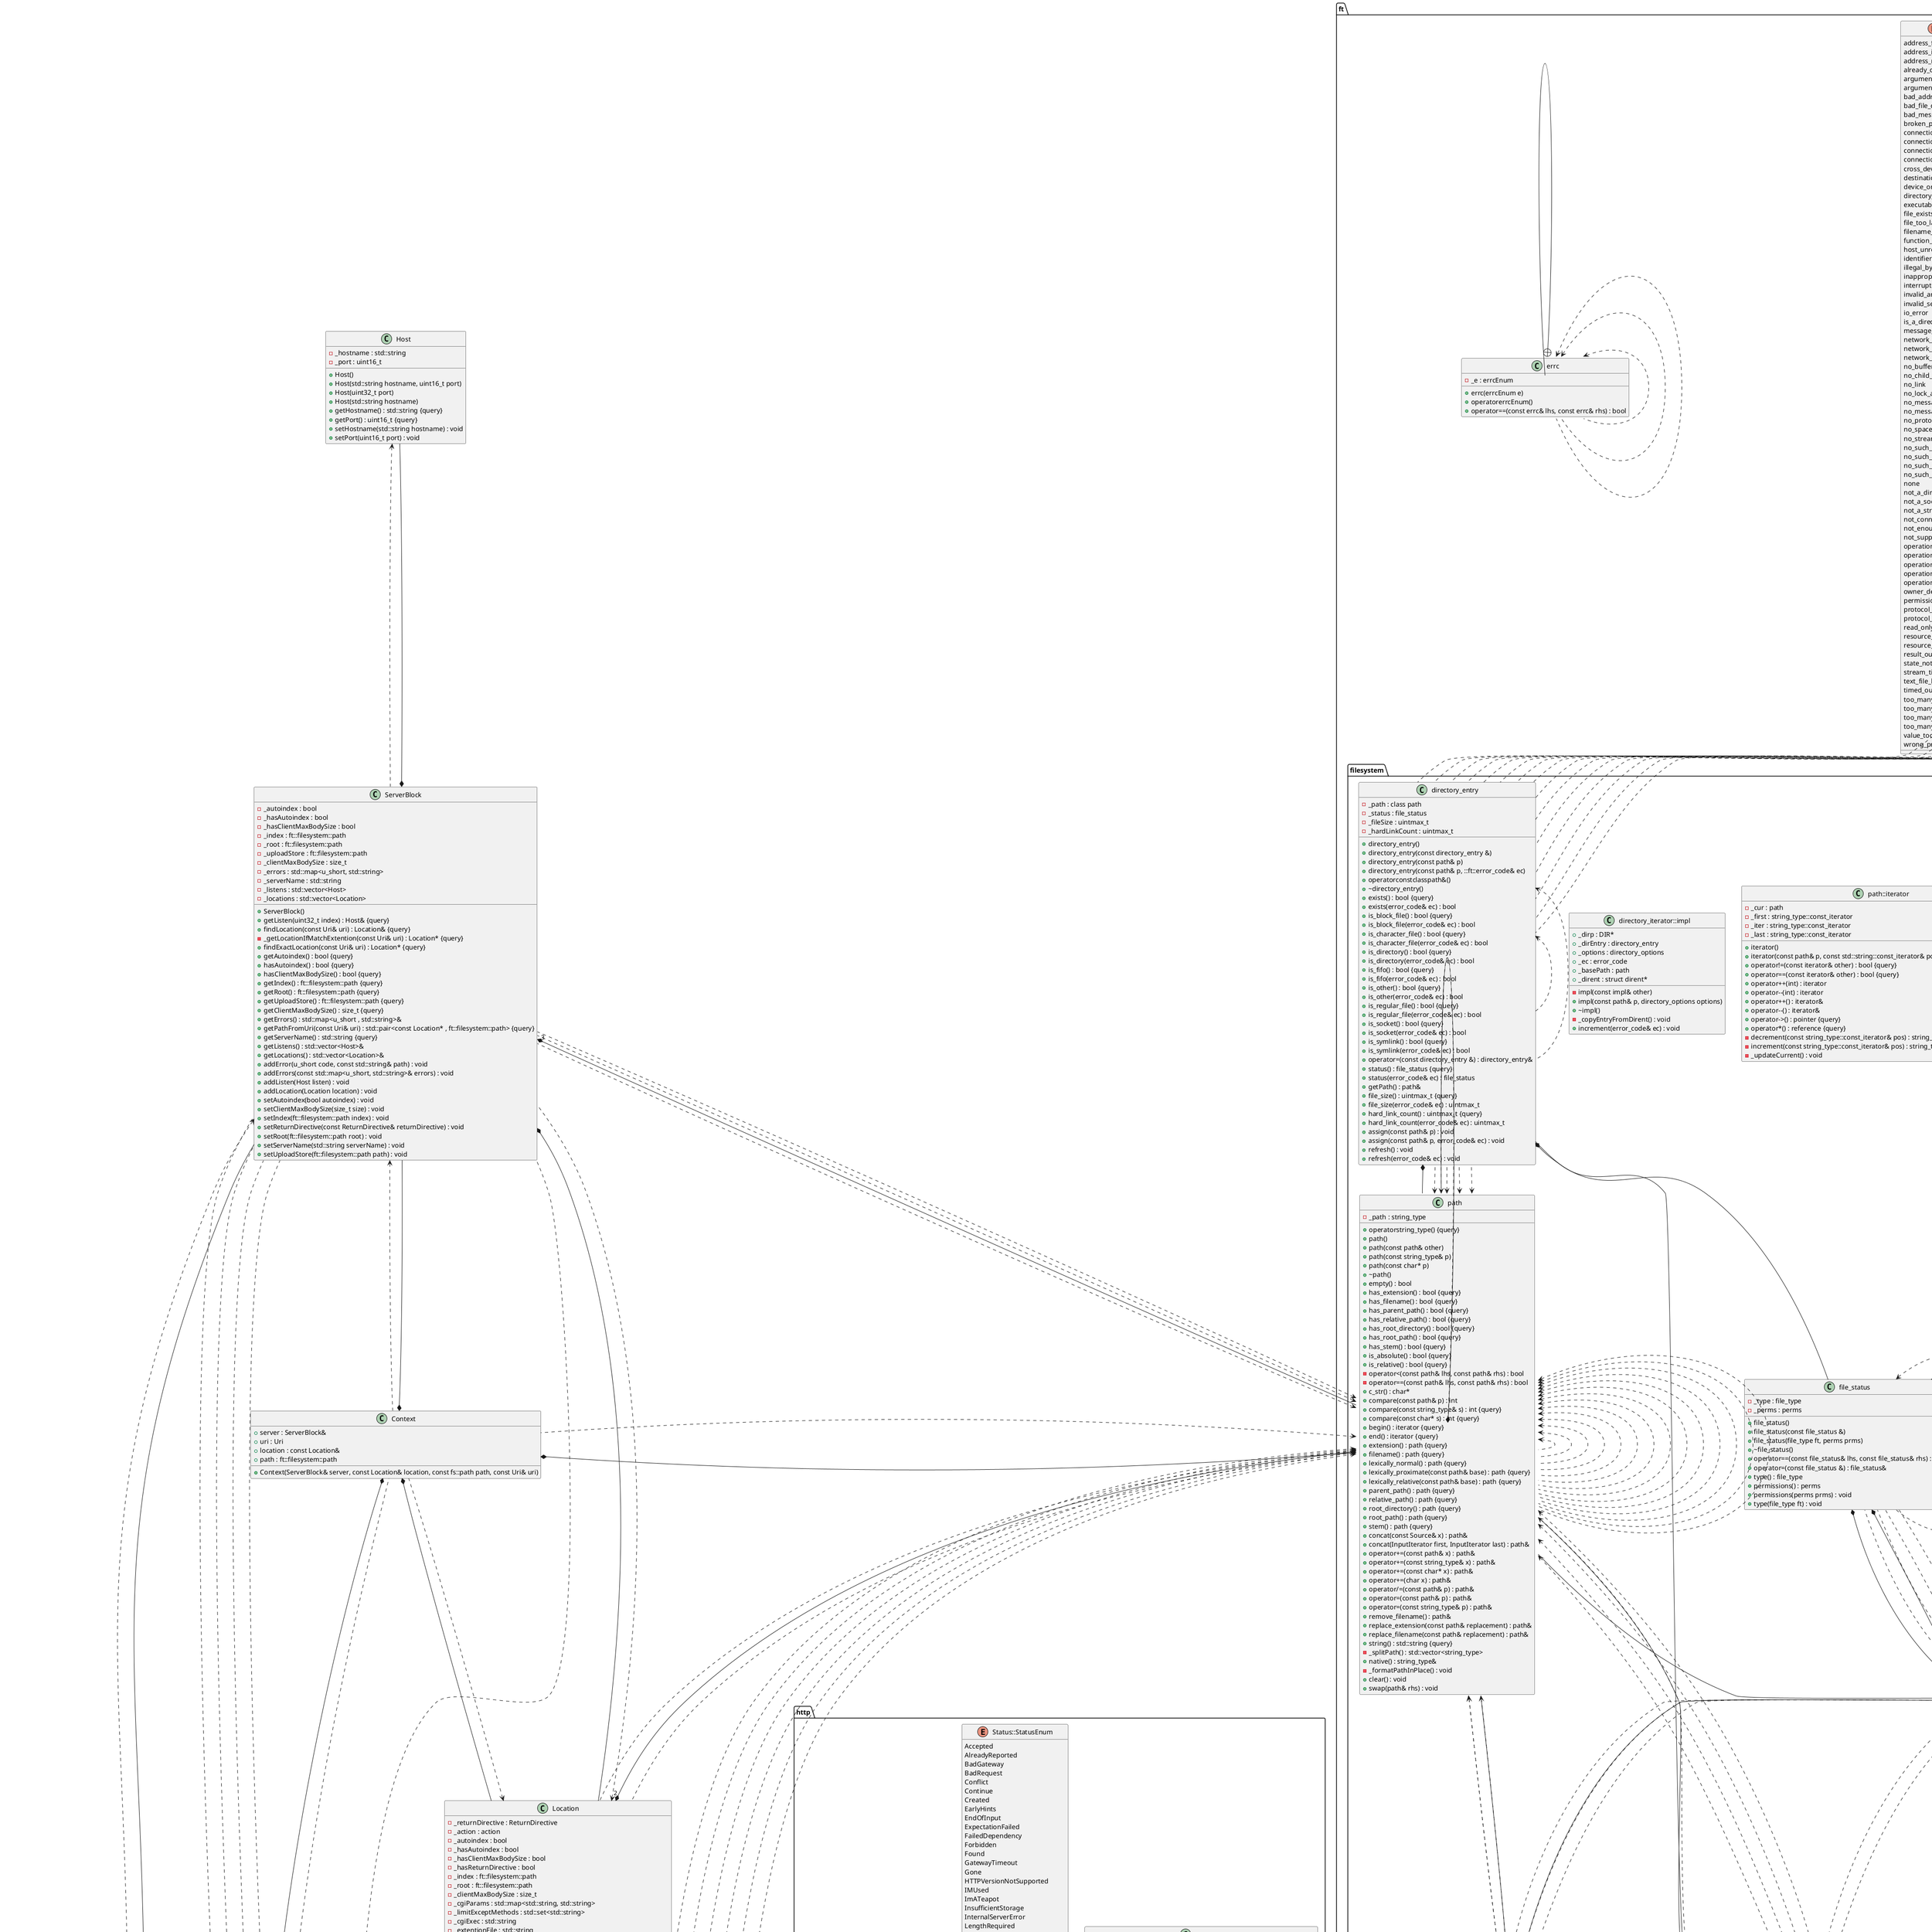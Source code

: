 @startuml





/' Objects '/

class Host {
	+Host()
	+Host(std::string hostname, uint16_t port)
	+Host(uint32_t port)
	+Host(std::string hostname)
	-_hostname : std::string
	+getHostname() : std::string {query}
	-_port : uint16_t
	+getPort() : uint16_t {query}
	+setHostname(std::string hostname) : void
	+setPort(uint16_t port) : void
}


class Location {
	+Location()
	-_returnDirective : ReturnDirective
	+getReturnDirective() : ReturnDirective& {query}
	-_action : action
	+getAction() : action {query}
	-_autoindex : bool
	-_hasAutoindex : bool
	-_hasClientMaxBodySize : bool
	-_hasReturnDirective : bool
	+getAutoindex() : bool {query}
	+hasAutoindex() : bool {query}
	+hasClientMaxBodySize() : bool {query}
	+hasLimitExceptMethod(const std::string& method) : bool {query}
	+hasReturnDirective() : bool {query}
	+isMatchExtentionFile() : bool {query}
	-_index : ft::filesystem::path
	-_root : ft::filesystem::path
	+getIndex() : ft::filesystem::path {query}
	+getRoot() : ft::filesystem::path {query}
	-_clientMaxBodySize : size_t
	+getClientMaxBodySize() : size_t {query}
	+getCgiParams() : std::map<std::string , std::string>&
	-_cgiParams : std::map<std::string, std::string>
	-_limitExceptMethods : std::set<std::string>
	+getLimitExceptMethods() : std::set<std::string>&
	-_cgiExec : std::string
	-_extentionFile : std::string
	-_uri : std::string
	+getCgiExec() : std::string {query}
	+getCgiParam(std::string param) : std::string
	+getExtentionFile() : std::string {query}
	+getUri() : std::string {query}
	-_setAction(action) : void
	+addCgiParam(const std::string& name, const std::string& value) : void
	+addCgiParam(const std::pair<std::string, std::string> pair) : void
	+addLimitExceptMethod(const std::string& method) : void
	+addLimitExceptMethods(const std::set<std::string>& l) : void
	+setAutoindex(bool autoindex) : void
	+setCgiExec(const std::string& exec) : void
	+setClientMaxBodySize(size_t size) : void
	+setExtentionFile(std::string ext) : void
	+setIndex(ft::filesystem::path index) : void
	+setReturnDirective(const ReturnDirective& returnDirective) : void
	+setRoot(ft::filesystem::path root) : void
	+setUri(std::string uri) : void
}


class ReturnDirective {
	+ReturnDirective()
	-_uri : Uri
	+getUri() : Uri& {query}
	+hasCode() : bool {query}
	+hasText() : bool {query}
	+hasUri() : bool {query}
	-_text : std::string
	+getText() : std::string& {query}
	-_code : u_short
	+getCode() : u_short {query}
	+setCode(u_short code) : void
	+setText(const std::string& text) : void
	+setUri(const std::string& uri) : void
}


class ServerBlock {
	+ServerBlock()
	+getListen(uint32_t index) : Host& {query}
	+findLocation(const Uri& uri) : Location& {query}
	-_getLocationIfMatchExtention(const Uri& uri) : Location* {query}
	+findExactLocation(const Uri& uri) : Location* {query}
	-_autoindex : bool
	-_hasAutoindex : bool
	-_hasClientMaxBodySize : bool
	+getAutoindex() : bool {query}
	+hasAutoindex() : bool {query}
	+hasClientMaxBodySize() : bool {query}
	-_index : ft::filesystem::path
	-_root : ft::filesystem::path
	-_uploadStore : ft::filesystem::path
	+getIndex() : ft::filesystem::path {query}
	+getRoot() : ft::filesystem::path {query}
	+getUploadStore() : ft::filesystem::path {query}
	-_clientMaxBodySize : size_t
	+getClientMaxBodySize() : size_t {query}
	+getErrors() : std::map<u_short , std::string>&
	-_errors : std::map<u_short, std::string>
	+getPathFromUri(const Uri& uri) : std::pair<const Location* , ft::filesystem::path> {query}
	-_serverName : std::string
	+getServerName() : std::string {query}
	-_listens : std::vector<Host>
	+getListens() : std::vector<Host>&
	-_locations : std::vector<Location>
	+getLocations() : std::vector<Location>&
	+addError(u_short code, const std::string& path) : void
	+addErrors(const std::map<u_short, std::string>& errors) : void
	+addListen(Host listen) : void
	+addLocation(Location location) : void
	+setAutoindex(bool autoindex) : void
	+setClientMaxBodySize(size_t size) : void
	+setIndex(ft::filesystem::path index) : void
	+setReturnDirective(const ReturnDirective& returnDirective) : void
	+setRoot(ft::filesystem::path root) : void
	+setServerName(std::string serverName) : void
	+setUploadStore(ft::filesystem::path path) : void
}


class ServerConfig {
	-ServerConfig(const ft::filesystem::path& filepath, const ft::filesystem::path& mimePath)
	-ServerConfig(ServerConfig &)
	-_parseHost(config::ScannerConfig& scanner) : Host
	-_parseListen(config::ScannerConfig& scanner) : Host
	-_parseListenValue(const config::Token& host) : Host
	-_parseLocation(config::ScannerConfig& scanner, config::Token locationToken) : Location
	+findLocation(const Uri& uri) : Location&
	-_parseReturn(config::ScannerConfig& scanner) : ReturnDirective
	-_parseServer(config::ScannerConfig& scanner, config::Token serverToken) : ServerBlock
	+findServer(const Uri& uri) : ServerBlock&
	+getServer(uint32_t index) : ServerBlock&
	+{static} getInstance(const ft::filesystem::path& filepath, const ft::filesystem::path& mimePath) : ServerConfig&
	+{static} getInstance() : ServerConfig&
	-operator=(const ServerConfig &) : ServerConfig&
	-_parseAutoindex(config::ScannerConfig& scanner) : bool
	-_configFilePath : ft::filesystem::path
	-_parseIndex(config::ScannerConfig& scanner) : ft::filesystem::path
	-_parseRoot(config::ScannerConfig& scanner) : ft::filesystem::path
	-_parseUploadStore(config::ScannerConfig& scanner) : ft::filesystem::path
	+getConfigFilePath() : ft::filesystem::path {query}
	+getPathFromUri(const Uri& uri) : ft::filesystem::path
	-_parseClientMaxBodySize(config::ScannerConfig& scanner) : size_t
	-{static} _singleton : static ServerConfig*
	-_parseMimeFile(const ft::filesystem::path& path) : std::map<std::string , std::string>
	-_mime : std::map<std::string, std::string>
	-_parseErrorPage(config::ScannerConfig& scanner) : std::map<u_short , std::string>
	-_parseCgiParam(config::ScannerConfig& scanner) : std::pair<std::string , std::string>
	-_parseLimitExceptMethods(config::ScannerConfig& scanner) : std::set<std::string>
	-_parseCgiExec(config::ScannerConfig& scanner) : std::string
	-_parseServerName(config::ScannerConfig& scanner) : std::string
	+getMime(const std::string& extension) : std::string
	-_servers : std::vector<ServerBlock>
	+getServers() : std::vector<ServerBlock>& {query}
	+getPorts() : std::vector<uint32_t>
	+{static} __delete_singleton_instance() : void
	-_checkNoDupplicatePortListen(ServerBlock& server, config::Token tokenListen) : void
	-_parse(std::istream &) : void
	-_postCheckAtLeastOneServerIsDefined() : void
	-_postParser() : void
	-_postParserSetAutoindexInChilds() : void
	-_postParserSetClientMaxBodySizeInChilds() : void
	-_postParserSetDefaultServerLocation() : void
	-_postParserSetLimitExcept() : void
	-_skipSemiColonNewLine(config::ScannerConfig& scanner) : void
	-_throw_SyntaxError(config::Token t, const std::string& error_str, const ft::filesystem::path& file) : void
}


class SyntaxError {
	+SyntaxError()
	+SyntaxError(const char* message)
	+SyntaxError(const std::string& message)
	+~SyntaxError()
	+what() : char*
	#_message : std::string
}


class Uri {
	+Uri()
	+Uri(const std::string& uri)
	+Uri(const char* uri)
	+Uri(const std::string& scheme, const std::string& pathEtc)
	+Uri(const std::string& scheme, const std::string& authority, const std::string& pathEtc)
	+Uri(const std::string& scheme, const std::string& authority, const std::string& path, const std::string& query)
	+Uri(const std::string& scheme, const std::string& authority, const std::string& path, const std::string& query, const std::string& fragment)
	+Uri(const Uri &)
	+~Uri()
	+operator=(const Uri &) : Uri&
	+empty() : bool {query}
	+isRelative() : bool {query}
	+isWellKnownPort() : bool {query}
	-operator==(const Uri& lhs, const Uri& rhs) : bool
	+getPath() : ft::filesystem::path {query}
	-_fragment : std::string
	-_host : std::string
	-_path : std::string
	-_query : std::string
	-_scheme : std::string
	-_userInfo : std::string
	+decode(std::string s) : std::string {query}
	+getAuthority() : std::string {query}
	+getFragment() : std::string
	+getHost() : std::string {query}
	+getPathAndQuery() : std::string {query}
	+getPathEtc() : std::string {query}
	+getQuery() : std::string {query}
	+getRawQuery() : std::string
	+getScheme() : std::string
	+getUserInfo() : std::string
	+toString() : std::string {query}
	-_port : u_short
	+getPort() : u_short {query}
	+getSpecifiedPort() : u_short
	+getWellKnownPort() : u_short {query}
	-_parseAuthority(std::string::const_iterator& it, const std::string::const_iterator& end) : void
	-_parseHostAndPort(std::string::const_iterator& it, const std::string::const_iterator& end) : void
	-_parsePathEtc(std::string::const_iterator& it, const std::string::const_iterator& end) : void
	-_parseUri(const std::string& uri) : void
	+clear() : void
	+setAuthority(const std::string &) : void
	+setFragment(const std::string &) : void
	+setHost(const std::string &) : void
	+setPath(const std::string &) : void
	+setPathEtc(const std::string &) : void
	+setPort(u_short) : void
	+setQuery(const std::string &) : void
	+setRawQuery(const std::string &) : void
	+setScheme(const std::string &) : void
	+setSpecifiedPort(u_short) : void
	+setUserInfo(const std::string &) : void
}


enum action::actionEnum {
	cgi
	none
	returnDirective
}


class Context {
	+Context(ServerBlock& server, const Location& location, const fs::path path, const Uri& uri)
	+server : ServerBlock&
	+uri : Uri
	+location : const Location&
	+path : ft::filesystem::path
}


class action {
	+action(actionEnum e)
	-_e : actionEnum
	+operator!=(const action& lhs, const action& rhs) : bool
	+operator==(const action& lhs, const action& rhs) : bool
}


namespace html {
	class Builder {
		+Builder(const std::string& rootName)
		+Builder(const std::string& rootName, const std::string& rootContent)
		+operatorElement()
		+addAttribute(const std::string& name, const std::string& value) : Builder*
		+addAttribute(const Attribute& attribute) : Builder*
		+addChild(const std::string& name, const std::string& content) : Builder*
		+addChild(const Element& elem) : Builder*
		+addChild(const Builder* b) : Builder*
		+addChild(std::string name, Element child) : Builder*
		-_root : Element
		+str() : std::string
	}

	class Element {
		-Element()
		-Element(const std::string& name, const std::string& content)
		-Element(const std::string& name, const Element& child)
		-_attributesToString() : std::string
		-_content : std::string
		-_name : std::string
		+str(size_t depth) : std::string
		-_attributes : std::vector<Attribute>
		-_children : std::vector<Element>
	}

	class Attribute {
		+Attribute(const std::string& name, const std::string& value)
		+name : std::string
		+value : std::string
	}
}


namespace web {
	class Device {
		+Device()
		+~Device()
		-_socket : Socket
		+getSocket() : Socket&
		+bindSocket() : bool
		+listenSocket() : bool
		+setNonBlocking() : bool
		+setReusableAddr() : bool
		-_inputBuffer : buffer_type
		-_outputBuffer : buffer_type
		+getInputBuffer() : buffer_type&
		+getOutputBuffer() : buffer_type&
		-_port : port_type
		+getPort() : port_type
		-_requests : requests_queue_type
		+getRequestsQueue() : requests_queue_type&
		-_responses : responses_queue_type
		+getResponsesQueue() : responses_queue_type&
		+closeSocket() : void
		+setPort(port_type port) : void
	}

	class Server {
		-Server(const Server& ref)
		+Server()
		+~Server()
		-_isServerIndex(int deviceIndex) : bool
		+setup() : bool
		-_firstClientIndex : int
		-_nfds : int
		-_devices : std::vector<Device>
		-_fds : struct pollfd
		-_buildRequests(int deviceIndex) : void
		-_buildResponses(int deviceIndex) : void
		-_connectClients(int servrIndex) : void
		-_disconnectDevice(int deviceIndex) : void
		-_getRequests(int deviceIndex) : void
		-_log(int fd, std::string description) : void
		-_sendResponses(int deviceIndex) : void
		+routine() : void
		+stop(int status) : void
	}

	class Socket {
		+Socket()
		+~Socket()
		-_addrLen : addrLen_type
		+getAddrLen() : addrLen_type {query}
		-_addr : addr_type
		+getAddr() : addr_type {query}
		+setFd(int domain, int type) : bool
		-_fd : fd_type
		+getFd() : fd_type {query}
		+getIp() : std::string
		+setAddr(int domain, int interface, int port) : void
		+setAddr(const addr_type& addr) : void
		+setFd(fd_type fd) : void
	}
}


namespace http {
	class Message {
		+Message()
		+~Message()
		+empty() : bool {query}
		#_content : content_type
		+getContent() : content_type&
		#_headers : headers_type
		+getHeaders() : headers_type&
		+getContentLength() : size_t
		#_version : std::string
		+getHeader(std::string name) : std::string
		+getVersion() : std::string
		+clear() : void
		+delHeader(std::string name) : void
		+setContent(const content_type& content) : void
		+setContent(const content_type& content, std::string contentType) : void
		+setHeader(std::string key, std::string val) : void
		+setVersion(const std::string& version) : void
	}

	class Request {
		+Request()
		+~Request()
		-_uri : Uri
		+getUri() : Uri&
		+empty() : bool {query}
		-_method : std::string
		+getMethod() : std::string
		+clear() : void
		+setMethod(std::string method) : void
		+setUri(const Uri& uri) : void
	}

	class Response {
		+Response()
		+~Response()
		-_status : Status
		+getStatus() : Status&
		+empty() : bool {query}
		+clear() : void
		+setStatus(Status e) : void
	}

	enum Status::StatusEnum {
		Accepted
		AlreadyReported
		BadGateway
		BadRequest
		Conflict
		Continue
		Created
		EarlyHints
		EndOfInput
		ExpectationFailed
		FailedDependency
		Forbidden
		Found
		GatewayTimeout
		Gone
		HTTPVersionNotSupported
		IMUsed
		ImATeapot
		InsufficientStorage
		InternalServerError
		LengthRequired
		Locked
		LoopDetected
		MethodNotAllowed
		MovedPermanently
		MultiStatus
		MultipleChoices
		NetworkAuthenticationRequired
		NoContent
		NonAuthoritativeInformation
		None
		NotAcceptable
		NotExtended
		NotFound
		NotImplemented
		NotModified
		OK
		PartialContent
		PayloadTooLarge
		PaymentRequired
		PermanentRedirect
		PreconditionFailed
		PreconditionRequired
		Processing
		ProxyAuthenticationRequired
		RangeNotSatisfiable
		RequestHeaderFieldsTooLarge
		RequestTimeout
		ResetContent
		SeeOther
		ServiceUnavailable
		SwitchingProtocols
		TemporaryRedirect
		TooManyRequests
		URITooLong
		Unauthorized
		UnavailableForLegalReasons
		UnprocessableEntity
		UnsupportedMediaType
		UpgradeRequired
		UseProxy
		VariantAlsoNegotiates
	}

	class Status {
		+Status()
		+Status(StatusEnum e)
		+Status(unsigned int e)
		+~Status()
		-_e : StatusEnum
		+operator!=(const Status& lhs, const Status& rhs) : bool
		+operator<(const Status& lhs, const Status& rhs) : bool
		+operator<=(const Status& lhs, const Status& rhs) : bool
		+operator==(const Status& lhs, const Status& rhs) : bool
		+operator>(const Status& lhs, const Status& rhs) : bool
		+operator>=(const Status& lhs, const Status& rhs) : bool
		+getValue() : int {query}
		+getDefinition() : std::string {query}
		+setValue(StatusEnum e) : void
		+setValue(int e) : void
	}

	class multipart_part {
		+len : size_t
		+headers : std::map<std::string, std::string>
		+getFilename() : std::string {query}
		+content : unsigned char*
	}
}


namespace config {
	class ScannerConfig {
		+ScannerConfig(std::istream& inputStream)
		+~ScannerConfig()
		-_makeToken(TokenKind kind, std::string value) : Token
		-_makeToken(TokenKind kind, std::string value, int column, int line) : Token
		+getToken(bool skipNL) : Token
		-_charIsString(char c) : bool
		-_scan : ft::scanner::ScannerStream
	}

	enum TokenKind::TokenKindEnum {
		kColon
		kComma
		kComment
		kEndOfInput
		kError
		kInteger
		kLeftBrace
		kNewLine
		kRightBrace
		kSemiColon
		kString
	}

	class Token {
		+Token()
		+kind : TokenKind
		+column : int
		+line : int
		+value : std::string
	}

	class TokenKind {
		+TokenKind(TokenKindEnum e)
		+TokenKind(unsigned int e)
		-_e : TokenKindEnum
		+operator!=(const TokenKind& lhs, const TokenKind& rhs) : bool
		+operator==(const TokenKind& lhs, const TokenKind& rhs) : bool
		+getValue() : int {query}
	}
}


namespace parser {
	namespace http {
		class ScannerMessage {
			-ScannerMessage()
			+ScannerMessage(std::vector<unsigned char>& buffer)
			+~ScannerMessage()
			-_makeToken(TokenKind kind, std::string value) : Token
			+getToken(bool skipLWS) : Token
			-_charIsString(char c) : bool
			-_scan : ft::scanner::ScannerBuffer
			+remainCharCount() : size_t
			+getChar() : unsigned char
			+eraseBeforeCurrentIndex() : void
		}

		enum TokenKind::TokenKindEnum {
			kCarriage
			kColon
			kComma
			kEndOfInput
			kError
			kLWS
			kLeftBrace
			kNewLine
			kRightBrace
			kString
		}

		class Token {
			+Token()
			+kind : TokenKind
			+value : std::string
		}

		class TokenKind {
			+TokenKind(TokenKindEnum e)
			+TokenKind(unsigned int e)
			-_e : TokenKindEnum
			+operator!=(const TokenKind& lhs, const TokenKind& rhs) : bool
			+operator==(const TokenKind& lhs, const TokenKind& rhs) : bool
			+getValue() : int {query}
		}
	}
}


namespace ft {
	class error_code {
		+error_code()
		+error_code(int errc)
		+operatorbool()
		+operator=(int e) : error_code&
		-_val : int
		+value() : int
		+message() : std::string {query}
		+assign(int val) : void
		+clear() : void
	}

	class shared_ptr <template<class T>> {
		+shared_ptr()
		+shared_ptr(T* pointer)
		+shared_ptr(const shared_ptr& other)
		+~shared_ptr()
		+operator*() : T& {query}
		-_ptr : T*
		+get() : T* {query}
		+operator->() : T* {query}
		+operator=(const shared_ptr& other) : shared_ptr&
		+getReferenceCount() : size_t {query}
		-_refCount : size_t*
		-_clear() : void
	}

	enum errc::errcEnum {
		address_family_not_supported
		address_in_use
		address_not_available
		already_connected
		argument_list_too_long
		argument_out_of_domain
		bad_address
		bad_file_descriptor
		bad_message
		broken_pipe
		connection_aborted
		connection_already_in_progress
		connection_refused
		connection_reset
		cross_device_link
		destination_address_required
		device_or_resource_busy
		directory_not_empty
		executable_format_error
		file_exists
		file_too_large
		filename_too_long
		function_not_supported
		host_unreachable
		identifier_removed
		illegal_byte_sequence
		inappropriate_io_control_operation
		interrupted
		invalid_argument
		invalid_seek
		io_error
		is_a_directory
		message_size
		network_down
		network_reset
		network_unreachable
		no_buffer_space
		no_child_process
		no_link
		no_lock_available
		no_message
		no_message_available
		no_protocol_option
		no_space_on_device
		no_stream_resources
		no_such_device
		no_such_device_or_address
		no_such_file_or_directory
		no_such_process
		none
		not_a_directory
		not_a_socket
		not_a_stream
		not_connected
		not_enough_memory
		not_supported
		operation_canceled
		operation_in_progress
		operation_not_permitted
		operation_not_supported
		operation_would_block
		owner_dead
		permission_denied
		protocol_error
		protocol_not_supported
		read_only_file_system
		resource_deadlock_would_occur
		resource_unavailable_try_again
		result_out_of_range
		state_not_recoverable
		stream_timeout
		text_file_busy
		timed_out
		too_many_files_open
		too_many_files_open_in_system
		too_many_links
		too_many_symbolic_link_levels
		value_too_large
		wrong_protocol_type
	}

	class errc {
		+errc(errcEnum e)
		+operatorerrcEnum()
		+operator==(const errc& lhs, const errc& rhs) : bool
		-_e : errcEnum
	}

	namespace scanner {
		class ScannerBuffer {
			-ScannerBuffer()
			+ScannerBuffer(std::vector<unsigned char>& buffer)
			+~ScannerBuffer()
			-_idx : size_t
			+remainCharCount() : size_t
			+toString() : std::string
			-_buffer : std::vector<unsigned char>&
			-_c : unsigned char
			+get() : unsigned char
			+eraseBeforeCurrentIndex() : void
			+unget() : void
		}

		class ScannerStream {
			-ScannerStream()
			+ScannerStream(std::istream& inputStream)
			+~ScannerStream()
			-_c : char
			+get() : char
			-_column : int
			-_lastColumn : int
			-_line : int
			+getColumn() : int
			+getLine() : int
			-_inStream : std::istream&
			-moveBackward(char charToPutBack) : void
			-moveForward() : void
			+putback(char c) : void
		}
	}

	namespace filesystem {
		class directory_entry {
			+directory_entry()
			+directory_entry(const directory_entry &)
			+directory_entry(const path& p)
			+directory_entry(const path& p, ::ft::error_code& ec)
			+operatorconstclasspath&()
			+~directory_entry()
			+exists() : bool {query}
			+exists(error_code& ec) : bool
			+is_block_file() : bool {query}
			+is_block_file(error_code& ec) : bool
			+is_character_file() : bool {query}
			+is_character_file(error_code& ec) : bool
			+is_directory() : bool {query}
			+is_directory(error_code& ec) : bool
			+is_fifo() : bool {query}
			+is_fifo(error_code& ec) : bool
			+is_other() : bool {query}
			+is_other(error_code& ec) : bool
			+is_regular_file() : bool {query}
			+is_regular_file(error_code& ec) : bool
			+is_socket() : bool {query}
			+is_socket(error_code& ec) : bool
			+is_symlink() : bool {query}
			+is_symlink(error_code& ec) : bool
			-_path : class path
			+operator=(const directory_entry &) : directory_entry&
			-_status : file_status
			+status() : file_status {query}
			+status(error_code& ec) : file_status
			+getPath() : path&
			-_fileSize : uintmax_t
			-_hardLinkCount : uintmax_t
			+file_size() : uintmax_t {query}
			+file_size(error_code& ec) : uintmax_t
			+hard_link_count() : uintmax_t {query}
			+hard_link_count(error_code& ec) : uintmax_t
			+assign(const path& p) : void
			+assign(const path& p, error_code& ec) : void
			+refresh() : void
			+refresh(error_code& ec) : void
		}

		class directory_iterator {
			+directory_iterator()
			+directory_iterator(const path& p)
			+directory_iterator(const path& p, directory_options options)
			+directory_iterator(const path& p, error_code& ec)
			+directory_iterator(const path& p, directory_options options, error_code& ec)
			+directory_iterator(const directory_iterator& other)
			+~directory_iterator()
			+operator!=(const directory_iterator& other) : bool {query}
			+operator==(const directory_iterator& other) : bool {query}
			+operator*() : directory_entry& {query}
			+operator->() : directory_entry* {query}
			+operator++() : directory_iterator&
			+operator=(const directory_iterator& other) : directory_iterator&
			-_impl : shared_ptr<impl>
		}

		class directory_iterator::impl {
			-impl(const impl& other)
			+impl(const path& p, directory_options options)
			+~impl()
			+_dirp : DIR*
			+_dirEntry : directory_entry
			+_options : directory_options
			+_ec : error_code
			+_basePath : path
			+_dirent : struct dirent*
			-_copyEntryFromDirent() : void
			+increment(error_code& ec) : void
		}

		class file_status {
			+file_status()
			+file_status(const file_status &)
			+file_status(file_type ft, perms prms)
			+~file_status()
			+operator==(const file_status& lhs, const file_status& rhs) : bool
			+operator=(const file_status &) : file_status&
			-_type : file_type
			+type() : file_type
			-_perms : perms
			+permissions() : perms
			+permissions(perms prms) : void
			+type(file_type ft) : void
		}

		class filesystem_error {
			+filesystem_error(const std::string& what_arg, ft::error_code ec)
			+filesystem_error(const std::string& what_arg, const path& p1, ft::error_code ec)
			+filesystem_error(const std::string& what_arg, const path& p1, const path& p2, ft::error_code ec)
			+filesystem_error(const filesystem_error& other)
			+~filesystem_error()
			+what() : char*
			-_code : ft::error_code
			+code() : ft::error_code&
			-_path1 : path
			-_path2 : path
			+path1() : path&
			+path2() : path&
		}

		class path {
			+operatorstring_type() {query}
			+path()
			+path(const path& other)
			+path(const string_type& p)
			+path(const char* p)
			+~path()
			+empty() : bool
			+has_extension() : bool {query}
			+has_filename() : bool {query}
			+has_parent_path() : bool {query}
			+has_relative_path() : bool {query}
			+has_root_directory() : bool {query}
			+has_root_path() : bool {query}
			+has_stem() : bool {query}
			+is_absolute() : bool {query}
			+is_relative() : bool {query}
			-operator<(const path& lhs, const path& rhs) : bool
			-operator==(const path& lhs, const path& rhs) : bool
			+c_str() : char*
			+compare(const path& p) : int
			+compare(const string_type& s) : int {query}
			+compare(const char* s) : int {query}
			+begin() : iterator {query}
			+end() : iterator {query}
			+extension() : path {query}
			+filename() : path {query}
			+lexically_normal() : path {query}
			+lexically_proximate(const path& base) : path {query}
			+lexically_relative(const path& base) : path {query}
			+parent_path() : path {query}
			+relative_path() : path {query}
			+root_directory() : path {query}
			+root_path() : path {query}
			+stem() : path {query}
			+concat(const Source& x) : path&
			+concat(InputIterator first, InputIterator last) : path&
			+operator+=(const path& x) : path&
			+operator+=(const string_type& x) : path&
			+operator+=(const char* x) : path&
			+operator+=(char x) : path&
			+operator/=(const path& p) : path&
			+operator=(const path& p) : path&
			+operator=(const string_type& p) : path&
			+remove_filename() : path&
			+replace_extension(const path& replacement) : path&
			+replace_filename(const path& replacement) : path&
			+string() : std::string {query}
			-_splitPath() : std::vector<string_type>
			-_path : string_type
			+native() : string_type&
			-_formatPathInPlace() : void
			+clear() : void
			+swap(path& rhs) : void
		}

		class path::iterator {
			+iterator()
			+iterator(const path& p, const std::string::const_iterator& pos)
			+operator!=(const iterator& other) : bool {query}
			+operator==(const iterator& other) : bool {query}
			+operator++(int) : iterator
			+operator--(int) : iterator
			+operator++() : iterator&
			+operator--() : iterator&
			-_cur : path
			+operator->() : pointer {query}
			+operator*() : reference {query}
			-_first : string_type::const_iterator
			-_iter : string_type::const_iterator
			-_last : string_type::const_iterator
			-decrement(const string_type::const_iterator& pos) : string_type::const_iterator {query}
			-increment(const string_type::const_iterator& pos) : string_type::const_iterator {query}
			-_updateCurrent() : void
		}

		enum directory_options::directory_optionsEnum {
			follow_directory_symlink
			none
			skip_permission_denied
		}

		enum file_type::file_typeEnum {
			block
			character
			directory
			fifo
			none
			not_found
			regular
			socket
			symlink
			unknown
		}

		enum perms::permsEnum {
			all
			group_all
			group_exec
			group_read
			group_write
			mask
			none
			others_all
			others_exec
			others_read
			others_write
			owner_all
			owner_exec
			owner_read
			owner_write
			set_gid
			set_uid
			sticky_bit
			unknown
		}

		class directory_options {
			+directory_options(directory_optionsEnum e)
			+directory_options(unsigned int e)
			+operator!=(const directory_options& lhs, const directory_options& rhs) : bool
			+operator==(const directory_options& lhs, const directory_options& rhs) : bool
			+operator&(directory_options x, directory_options y) : directory_options
			+operator^(directory_options x, directory_options y) : directory_options
			+operator|(directory_options x, directory_options y) : directory_options
			+operator~(directory_options x) : directory_options
			-_e : directory_optionsEnum
		}

		class file_type {
			+file_type(file_typeEnum e)
			+operator!=(const file_type& lhs, const file_type& rhs) : bool
			+operator==(const file_type& lhs, const file_type& rhs) : bool
			-_e : file_typeEnum
		}

		class perms {
			+perms(permsEnum e)
			+perms(unsigned int e)
			+operator==(const perms& lhs, const perms& rhs) : bool
			+operator&(perms x, perms y) : perms
			+operator^(perms x, perms y) : perms
			+operator|(perms x, perms y) : perms
			+operator~(perms x) : perms
			-_e : permsEnum
		}
	}
}





/' Inheritance relationships '/

http.Message <|-- http.Request


http.Message <|-- http.Response





/' Aggregation relationships '/

html.Builder *-- html.Element


.Context *-- .Location


.Context *-- .ServerBlock


.Context *-- .Uri


.Context *-- ft.filesystem.path


web.Device *-- web.Socket


html.Element *-- html.Attribute


html.Element *-- html.Element


.Location *-- .ReturnDirective


.Location *-- .action


.Location "2" *-- ft.filesystem.path


http.Request *-- .Uri


http.Response *-- http.Status


.ReturnDirective *-- .Uri


config.ScannerConfig *-- ft.scanner.ScannerStream


parser.http.ScannerMessage *-- ft.scanner.ScannerBuffer


web.Server *-- web.Device


.ServerBlock *-- .Host


.ServerBlock *-- .Location


.ServerBlock "3" *-- ft.filesystem.path


.ServerConfig *-- .ServerBlock


.ServerConfig o-- .ServerConfig


.ServerConfig *-- ft.filesystem.path


config.Token "4" *-- config.TokenKind


ft.filesystem.directory_entry *-- ft.filesystem.file_status


ft.filesystem.directory_entry *-- ft.filesystem.path


ft.filesystem.directory_iterator *-- ft.shared_ptr


ft.filesystem.directory_iterator::impl *-- ft.filesystem.directory_entry


ft.filesystem.directory_iterator::impl *-- ft.filesystem.directory_options


ft.filesystem.directory_iterator::impl *-- ft.error_code


ft.filesystem.directory_iterator::impl *-- ft.filesystem.path


ft.filesystem.file_status *-- ft.filesystem.file_type


ft.filesystem.file_status *-- ft.filesystem.perms


ft.filesystem.filesystem_error *-- ft.error_code


ft.filesystem.filesystem_error "2" *-- ft.filesystem.path


ft.filesystem.path::iterator *-- ft.filesystem.path






/' Dependency relationships '/

html.Attribute <.. html.Builder


html.Builder <.. html.Builder


html.Element <.. html.Builder


html.Element <.. html.Builder


html.Element <.. html.Element


.Host <.. .ServerBlock


.Location <.. .Context


.Location <.. .ServerBlock


.ReturnDirective <.. .Location


.ReturnDirective <.. .ServerBlock


config.ScannerConfig <.. .ServerConfig


config.ScannerConfig <.. .ServerConfig


config.ScannerConfig <.. .ServerConfig


config.ScannerConfig <.. .ServerConfig


config.ScannerConfig <.. .ServerConfig


config.ScannerConfig <.. .ServerConfig


config.ScannerConfig <.. .ServerConfig


config.ScannerConfig <.. .ServerConfig


config.ScannerConfig <.. .ServerConfig


config.ScannerConfig <.. .ServerConfig


config.ScannerConfig <.. .ServerConfig


config.ScannerConfig <.. .ServerConfig


config.ScannerConfig <.. .ServerConfig


config.ScannerConfig <.. .ServerConfig


config.ScannerConfig <.. .ServerConfig


config.ScannerConfig <.. .ServerConfig


web.Server <.. web.Server


.ServerBlock <.. .Context


.ServerBlock <.. .ServerConfig


.ServerConfig <.. .ServerConfig


http.Status <.. http.Response


http.Status <.. http.Status


http.Status <.. http.Status


http.Status <.. http.Status


http.Status <.. http.Status


http.Status <.. http.Status


http.Status <.. http.Status


http.Status <.. http.Status


http.Status <.. http.Status


http.Status <.. http.Status


http.Status <.. http.Status


http.Status <.. http.Status


http.Status <.. http.Status


http.Status <.. http.Status


http.Status <.. http.Status


config.Token <.. .ServerConfig


config.Token <.. .ServerConfig


config.Token <.. .ServerConfig


config.Token <.. .ServerConfig


config.Token <.. .ServerConfig


config.TokenKind <.. config.ScannerConfig


config.TokenKind <.. config.ScannerConfig


config.TokenKind <.. parser.http.ScannerMessage


config.TokenKind <.. config.TokenKind


config.TokenKind <.. config.TokenKind


config.TokenKind <.. config.TokenKind


config.TokenKind <.. config.TokenKind


config.TokenKind <.. config.TokenKind


config.TokenKind <.. parser.http.TokenKind


config.TokenKind <.. parser.http.TokenKind


config.TokenKind <.. parser.http.TokenKind


config.TokenKind <.. parser.http.TokenKind


config.TokenKind <.. parser.http.TokenKind


.Uri <.. .Context


.Uri <.. http.Request


.Uri <.. .ServerBlock


.Uri <.. .ServerBlock


.Uri <.. .ServerBlock


.Uri <.. .ServerBlock


.Uri <.. .ServerConfig


.Uri <.. .ServerConfig


.Uri <.. .ServerConfig


.Uri <.. .Uri


.Uri <.. .Uri


.Uri <.. .Uri


.Uri <.. .Uri


.action <.. .Location


.action <.. .action


.action <.. .action


.action <.. .action


.action <.. .action


.action <.. .action


ft.filesystem.directory_entry <.. ft.filesystem.directory_entry


ft.filesystem.directory_entry <.. ft.filesystem.directory_entry


ft.filesystem.directory_iterator <.. ft.filesystem.directory_iterator


ft.filesystem.directory_iterator <.. ft.filesystem.directory_iterator


ft.filesystem.directory_iterator <.. ft.filesystem.directory_iterator


ft.filesystem.directory_iterator <.. ft.filesystem.directory_iterator


ft.filesystem.directory_options <.. ft.filesystem.directory_iterator


ft.filesystem.directory_options <.. ft.filesystem.directory_iterator


ft.filesystem.directory_options <.. ft.filesystem.directory_iterator::impl


ft.filesystem.directory_options <.. ft.filesystem.directory_options


ft.filesystem.directory_options <.. ft.filesystem.directory_options


ft.filesystem.directory_options <.. ft.filesystem.directory_options


ft.filesystem.directory_options <.. ft.filesystem.directory_options


ft.filesystem.directory_options <.. ft.filesystem.directory_options


ft.errc <.. ft.errc


ft.errc <.. ft.errc


ft.errc <.. ft.errc


ft.error_code <.. ft.filesystem.directory_entry


ft.error_code <.. ft.filesystem.directory_entry


ft.error_code <.. ft.filesystem.directory_entry


ft.error_code <.. ft.filesystem.directory_entry


ft.error_code <.. ft.filesystem.directory_entry


ft.error_code <.. ft.filesystem.directory_entry


ft.error_code <.. ft.filesystem.directory_entry


ft.error_code <.. ft.filesystem.directory_entry


ft.error_code <.. ft.filesystem.directory_entry


ft.error_code <.. ft.filesystem.directory_entry


ft.error_code <.. ft.filesystem.directory_entry


ft.error_code <.. ft.filesystem.directory_entry


ft.error_code <.. ft.filesystem.directory_entry


ft.error_code <.. ft.filesystem.directory_entry


ft.error_code <.. ft.filesystem.directory_entry


ft.error_code <.. ft.filesystem.directory_iterator


ft.error_code <.. ft.filesystem.directory_iterator


ft.error_code <.. ft.filesystem.directory_iterator::impl


ft.error_code <.. ft.filesystem.filesystem_error


ft.error_code <.. ft.filesystem.filesystem_error


ft.error_code <.. ft.filesystem.filesystem_error


ft.filesystem.file_status <.. ft.filesystem.file_status


ft.filesystem.file_status <.. ft.filesystem.file_status


ft.filesystem.file_status <.. ft.filesystem.file_status


ft.filesystem.file_status <.. ft.filesystem.file_status


ft.filesystem.file_type <.. ft.filesystem.file_status


ft.filesystem.file_type <.. ft.filesystem.file_status


ft.filesystem.file_type <.. ft.filesystem.file_type


ft.filesystem.file_type <.. ft.filesystem.file_type


ft.filesystem.file_type <.. ft.filesystem.file_type


ft.filesystem.file_type <.. ft.filesystem.file_type


ft.filesystem.file_type <.. ft.filesystem.file_type


ft.filesystem.filesystem_error <.. ft.filesystem.filesystem_error


ft.filesystem.path <.. .Context


ft.filesystem.path <.. .Location


ft.filesystem.path <.. .Location


ft.filesystem.path <.. .ServerBlock


ft.filesystem.path <.. .ServerBlock


ft.filesystem.path <.. .ServerBlock


ft.filesystem.path <.. .ServerConfig


ft.filesystem.path <.. .ServerConfig


ft.filesystem.path <.. .ServerConfig


ft.filesystem.path <.. .ServerConfig


ft.filesystem.path <.. .ServerConfig


ft.filesystem.path <.. .ServerConfig


ft.filesystem.path <.. ft.filesystem.directory_entry


ft.filesystem.path <.. ft.filesystem.directory_entry


ft.filesystem.path <.. ft.filesystem.directory_entry


ft.filesystem.path <.. ft.filesystem.directory_entry


ft.filesystem.path <.. ft.filesystem.directory_iterator


ft.filesystem.path <.. ft.filesystem.directory_iterator


ft.filesystem.path <.. ft.filesystem.directory_iterator


ft.filesystem.path <.. ft.filesystem.directory_iterator


ft.filesystem.path <.. ft.filesystem.directory_iterator::impl


ft.filesystem.path <.. ft.filesystem.filesystem_error


ft.filesystem.path <.. ft.filesystem.filesystem_error


ft.filesystem.path <.. ft.filesystem.filesystem_error


ft.filesystem.path <.. ft.filesystem.path


ft.filesystem.path <.. ft.filesystem.path


ft.filesystem.path <.. ft.filesystem.path


ft.filesystem.path <.. ft.filesystem.path


ft.filesystem.path <.. ft.filesystem.path


ft.filesystem.path <.. ft.filesystem.path


ft.filesystem.path <.. ft.filesystem.path


ft.filesystem.path <.. ft.filesystem.path


ft.filesystem.path <.. ft.filesystem.path


ft.filesystem.path <.. ft.filesystem.path


ft.filesystem.path <.. ft.filesystem.path


ft.filesystem.path <.. ft.filesystem.path


ft.filesystem.path <.. ft.filesystem.path


ft.filesystem.path <.. ft.filesystem.path


ft.filesystem.path <.. ft.filesystem.path::iterator


ft.filesystem.perms <.. ft.filesystem.file_status


ft.filesystem.perms <.. ft.filesystem.file_status


ft.filesystem.perms <.. ft.filesystem.perms


ft.filesystem.perms <.. ft.filesystem.perms


ft.filesystem.perms <.. ft.filesystem.perms


ft.shared_ptr <.. ft.shared_ptr


ft.shared_ptr <.. ft.shared_ptr






/' Nested objects '/

http.Status +-- http.Status::StatusEnum


config.TokenKind +-- config.TokenKind::TokenKindEnum


config.TokenKind +-- parser.http.TokenKind::TokenKindEnum


.action +-- .action::actionEnum


ft.filesystem.directory_options +-- ft.filesystem.directory_options::directory_optionsEnum


ft.errc +-- ft.errc::errcEnum


ft.filesystem.file_type +-- ft.filesystem.file_type::file_typeEnum


ft.filesystem.perms +-- ft.filesystem.perms::permsEnum




@enduml
